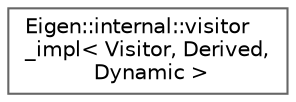 digraph "Graphical Class Hierarchy"
{
 // LATEX_PDF_SIZE
  bgcolor="transparent";
  edge [fontname=Helvetica,fontsize=10,labelfontname=Helvetica,labelfontsize=10];
  node [fontname=Helvetica,fontsize=10,shape=box,height=0.2,width=0.4];
  rankdir="LR";
  Node0 [id="Node000000",label="Eigen::internal::visitor\l_impl\< Visitor, Derived,\l Dynamic \>",height=0.2,width=0.4,color="grey40", fillcolor="white", style="filled",URL="$structEigen_1_1internal_1_1visitor__impl_3_01Visitor_00_01Derived_00_01Dynamic_01_4.html",tooltip=" "];
}
